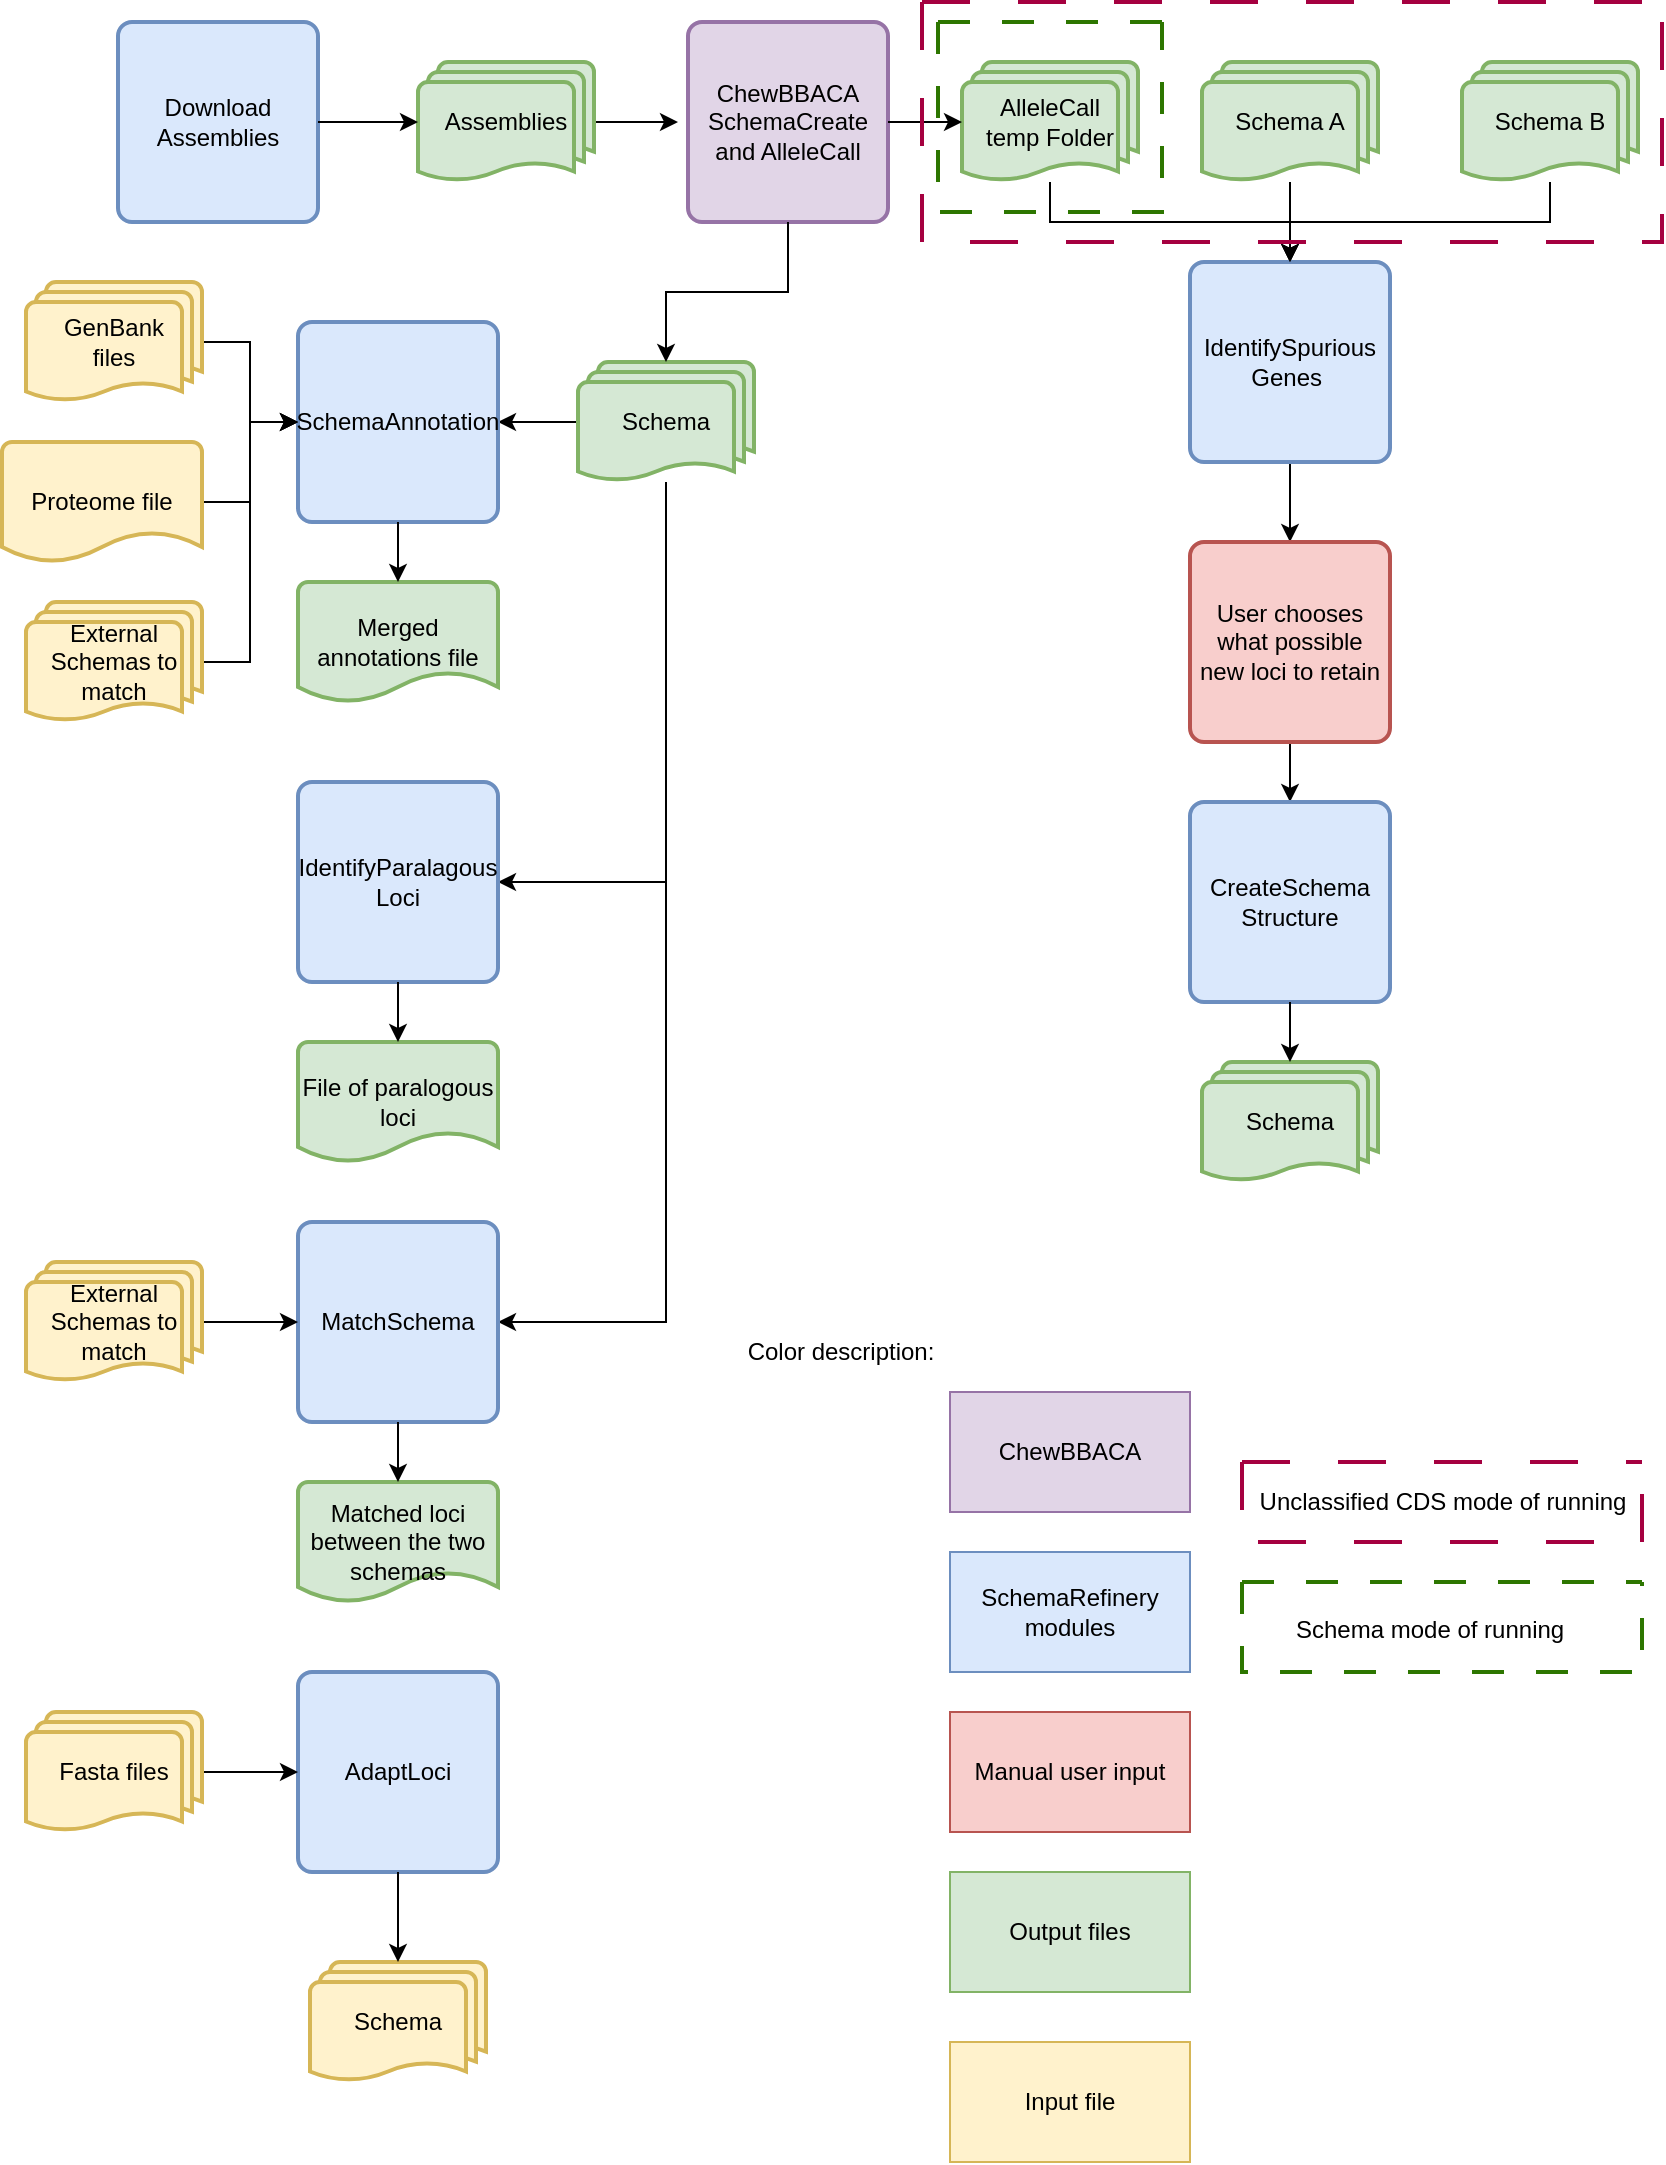 <mxfile version="26.0.5">
  <diagram name="Page-1" id="wvrJlw7LrmA51bzFc2xR">
    <mxGraphModel dx="1444" dy="1936" grid="1" gridSize="10" guides="1" tooltips="1" connect="1" arrows="1" fold="1" page="1" pageScale="1" pageWidth="850" pageHeight="1100" math="0" shadow="0">
      <root>
        <mxCell id="0" />
        <mxCell id="1" parent="0" />
        <mxCell id="8OkJzlZ0-ArHExa1Jrqa-1" value="Download&lt;div&gt;Assemblies&lt;/div&gt;" style="rounded=1;whiteSpace=wrap;html=1;absoluteArcSize=1;arcSize=14;strokeWidth=2;fillColor=#dae8fc;strokeColor=#6c8ebf;" parent="1" vertex="1">
          <mxGeometry x="78" y="10" width="100" height="100" as="geometry" />
        </mxCell>
        <mxCell id="8OkJzlZ0-ArHExa1Jrqa-5" style="edgeStyle=orthogonalEdgeStyle;rounded=0;orthogonalLoop=1;jettySize=auto;html=1;" parent="1" source="8OkJzlZ0-ArHExa1Jrqa-2" edge="1">
          <mxGeometry relative="1" as="geometry">
            <mxPoint x="358" y="60" as="targetPoint" />
          </mxGeometry>
        </mxCell>
        <mxCell id="8OkJzlZ0-ArHExa1Jrqa-2" value="Assemblies" style="strokeWidth=2;html=1;shape=mxgraph.flowchart.multi-document;whiteSpace=wrap;fillColor=#d5e8d4;strokeColor=#82b366;" parent="1" vertex="1">
          <mxGeometry x="228" y="30" width="88" height="60" as="geometry" />
        </mxCell>
        <mxCell id="8OkJzlZ0-ArHExa1Jrqa-3" style="edgeStyle=orthogonalEdgeStyle;rounded=0;orthogonalLoop=1;jettySize=auto;html=1;entryX=0;entryY=0.5;entryDx=0;entryDy=0;entryPerimeter=0;" parent="1" source="8OkJzlZ0-ArHExa1Jrqa-1" target="8OkJzlZ0-ArHExa1Jrqa-2" edge="1">
          <mxGeometry relative="1" as="geometry" />
        </mxCell>
        <mxCell id="8OkJzlZ0-ArHExa1Jrqa-4" value="ChewBBACA SchemaCreate&lt;div&gt;and AlleleCall&lt;/div&gt;" style="rounded=1;whiteSpace=wrap;html=1;absoluteArcSize=1;arcSize=14;strokeWidth=2;fillColor=#e1d5e7;strokeColor=#9673a6;" parent="1" vertex="1">
          <mxGeometry x="363" y="10" width="100" height="100" as="geometry" />
        </mxCell>
        <mxCell id="8OkJzlZ0-ArHExa1Jrqa-13" style="edgeStyle=orthogonalEdgeStyle;rounded=0;orthogonalLoop=1;jettySize=auto;html=1;entryX=1;entryY=0.5;entryDx=0;entryDy=0;" parent="1" source="8OkJzlZ0-ArHExa1Jrqa-6" target="8OkJzlZ0-ArHExa1Jrqa-12" edge="1">
          <mxGeometry relative="1" as="geometry" />
        </mxCell>
        <mxCell id="8OkJzlZ0-ArHExa1Jrqa-23" style="edgeStyle=orthogonalEdgeStyle;rounded=0;orthogonalLoop=1;jettySize=auto;html=1;entryX=1;entryY=0.5;entryDx=0;entryDy=0;" parent="1" source="8OkJzlZ0-ArHExa1Jrqa-6" target="8OkJzlZ0-ArHExa1Jrqa-22" edge="1">
          <mxGeometry relative="1" as="geometry">
            <Array as="points">
              <mxPoint x="352" y="440" />
            </Array>
          </mxGeometry>
        </mxCell>
        <mxCell id="8OkJzlZ0-ArHExa1Jrqa-27" style="edgeStyle=orthogonalEdgeStyle;rounded=0;orthogonalLoop=1;jettySize=auto;html=1;entryX=1;entryY=0.5;entryDx=0;entryDy=0;" parent="1" source="8OkJzlZ0-ArHExa1Jrqa-6" target="8OkJzlZ0-ArHExa1Jrqa-26" edge="1">
          <mxGeometry relative="1" as="geometry">
            <Array as="points">
              <mxPoint x="352" y="660" />
            </Array>
          </mxGeometry>
        </mxCell>
        <mxCell id="8OkJzlZ0-ArHExa1Jrqa-6" value="Schema" style="strokeWidth=2;html=1;shape=mxgraph.flowchart.multi-document;whiteSpace=wrap;fillColor=#d5e8d4;strokeColor=#82b366;" parent="1" vertex="1">
          <mxGeometry x="308" y="180" width="88" height="60" as="geometry" />
        </mxCell>
        <mxCell id="8OkJzlZ0-ArHExa1Jrqa-36" style="edgeStyle=orthogonalEdgeStyle;rounded=0;orthogonalLoop=1;jettySize=auto;html=1;entryX=0.5;entryY=0;entryDx=0;entryDy=0;" parent="1" source="8OkJzlZ0-ArHExa1Jrqa-8" target="8OkJzlZ0-ArHExa1Jrqa-35" edge="1">
          <mxGeometry relative="1" as="geometry">
            <Array as="points">
              <mxPoint x="544" y="110" />
              <mxPoint x="664" y="110" />
            </Array>
          </mxGeometry>
        </mxCell>
        <mxCell id="8OkJzlZ0-ArHExa1Jrqa-8" value="AlleleCall&lt;div&gt;temp Folder&lt;/div&gt;" style="strokeWidth=2;html=1;shape=mxgraph.flowchart.multi-document;whiteSpace=wrap;fillColor=#d5e8d4;strokeColor=#82b366;" parent="1" vertex="1">
          <mxGeometry x="500" y="30" width="88" height="60" as="geometry" />
        </mxCell>
        <mxCell id="8OkJzlZ0-ArHExa1Jrqa-10" style="edgeStyle=orthogonalEdgeStyle;rounded=0;orthogonalLoop=1;jettySize=auto;html=1;entryX=0.5;entryY=0;entryDx=0;entryDy=0;entryPerimeter=0;" parent="1" source="8OkJzlZ0-ArHExa1Jrqa-4" target="8OkJzlZ0-ArHExa1Jrqa-6" edge="1">
          <mxGeometry relative="1" as="geometry" />
        </mxCell>
        <mxCell id="8OkJzlZ0-ArHExa1Jrqa-12" value="SchemaAnnotation" style="rounded=1;whiteSpace=wrap;html=1;absoluteArcSize=1;arcSize=14;strokeWidth=2;fillColor=#dae8fc;strokeColor=#6c8ebf;" parent="1" vertex="1">
          <mxGeometry x="168" y="160" width="100" height="100" as="geometry" />
        </mxCell>
        <mxCell id="8OkJzlZ0-ArHExa1Jrqa-17" style="edgeStyle=orthogonalEdgeStyle;rounded=0;orthogonalLoop=1;jettySize=auto;html=1;entryX=0;entryY=0.5;entryDx=0;entryDy=0;" parent="1" source="8OkJzlZ0-ArHExa1Jrqa-14" target="8OkJzlZ0-ArHExa1Jrqa-12" edge="1">
          <mxGeometry relative="1" as="geometry" />
        </mxCell>
        <mxCell id="8OkJzlZ0-ArHExa1Jrqa-14" value="GenBank&lt;div&gt;files&lt;/div&gt;" style="strokeWidth=2;html=1;shape=mxgraph.flowchart.multi-document;whiteSpace=wrap;fillColor=#fff2cc;strokeColor=#d6b656;" parent="1" vertex="1">
          <mxGeometry x="32" y="140" width="88" height="60" as="geometry" />
        </mxCell>
        <mxCell id="8OkJzlZ0-ArHExa1Jrqa-16" style="edgeStyle=orthogonalEdgeStyle;rounded=0;orthogonalLoop=1;jettySize=auto;html=1;entryX=0;entryY=0.5;entryDx=0;entryDy=0;" parent="1" source="8OkJzlZ0-ArHExa1Jrqa-15" target="8OkJzlZ0-ArHExa1Jrqa-12" edge="1">
          <mxGeometry relative="1" as="geometry" />
        </mxCell>
        <mxCell id="8OkJzlZ0-ArHExa1Jrqa-15" value="Proteome file" style="strokeWidth=2;html=1;shape=mxgraph.flowchart.document2;whiteSpace=wrap;size=0.25;fillColor=#fff2cc;strokeColor=#d6b656;" parent="1" vertex="1">
          <mxGeometry x="20" y="220" width="100" height="60" as="geometry" />
        </mxCell>
        <mxCell id="8OkJzlZ0-ArHExa1Jrqa-19" style="edgeStyle=orthogonalEdgeStyle;rounded=0;orthogonalLoop=1;jettySize=auto;html=1;entryX=0;entryY=0.5;entryDx=0;entryDy=0;" parent="1" source="8OkJzlZ0-ArHExa1Jrqa-18" target="8OkJzlZ0-ArHExa1Jrqa-12" edge="1">
          <mxGeometry relative="1" as="geometry" />
        </mxCell>
        <mxCell id="8OkJzlZ0-ArHExa1Jrqa-18" value="External Schemas to match" style="strokeWidth=2;html=1;shape=mxgraph.flowchart.multi-document;whiteSpace=wrap;fillColor=#fff2cc;strokeColor=#d6b656;" parent="1" vertex="1">
          <mxGeometry x="32" y="300" width="88" height="60" as="geometry" />
        </mxCell>
        <mxCell id="8OkJzlZ0-ArHExa1Jrqa-20" value="Merged annotations file" style="strokeWidth=2;html=1;shape=mxgraph.flowchart.document2;whiteSpace=wrap;size=0.25;fillColor=#d5e8d4;strokeColor=#82b366;" parent="1" vertex="1">
          <mxGeometry x="168" y="290" width="100" height="60" as="geometry" />
        </mxCell>
        <mxCell id="8OkJzlZ0-ArHExa1Jrqa-21" style="edgeStyle=orthogonalEdgeStyle;rounded=0;orthogonalLoop=1;jettySize=auto;html=1;entryX=0.5;entryY=0;entryDx=0;entryDy=0;entryPerimeter=0;" parent="1" source="8OkJzlZ0-ArHExa1Jrqa-12" target="8OkJzlZ0-ArHExa1Jrqa-20" edge="1">
          <mxGeometry relative="1" as="geometry" />
        </mxCell>
        <mxCell id="8OkJzlZ0-ArHExa1Jrqa-22" value="IdentifyParalagous&lt;div&gt;Loci&lt;/div&gt;" style="rounded=1;whiteSpace=wrap;html=1;absoluteArcSize=1;arcSize=14;strokeWidth=2;fillColor=#dae8fc;strokeColor=#6c8ebf;" parent="1" vertex="1">
          <mxGeometry x="168" y="390" width="100" height="100" as="geometry" />
        </mxCell>
        <mxCell id="8OkJzlZ0-ArHExa1Jrqa-24" value="File of paralogous loci" style="strokeWidth=2;html=1;shape=mxgraph.flowchart.document2;whiteSpace=wrap;size=0.25;fillColor=#d5e8d4;strokeColor=#82b366;" parent="1" vertex="1">
          <mxGeometry x="168" y="520" width="100" height="60" as="geometry" />
        </mxCell>
        <mxCell id="8OkJzlZ0-ArHExa1Jrqa-25" style="edgeStyle=orthogonalEdgeStyle;rounded=0;orthogonalLoop=1;jettySize=auto;html=1;entryX=0.5;entryY=0;entryDx=0;entryDy=0;entryPerimeter=0;" parent="1" source="8OkJzlZ0-ArHExa1Jrqa-22" target="8OkJzlZ0-ArHExa1Jrqa-24" edge="1">
          <mxGeometry relative="1" as="geometry" />
        </mxCell>
        <mxCell id="8OkJzlZ0-ArHExa1Jrqa-26" value="MatchSchema" style="rounded=1;whiteSpace=wrap;html=1;absoluteArcSize=1;arcSize=14;strokeWidth=2;fillColor=#dae8fc;strokeColor=#6c8ebf;" parent="1" vertex="1">
          <mxGeometry x="168" y="610" width="100" height="100" as="geometry" />
        </mxCell>
        <mxCell id="8OkJzlZ0-ArHExa1Jrqa-29" style="edgeStyle=orthogonalEdgeStyle;rounded=0;orthogonalLoop=1;jettySize=auto;html=1;entryX=0;entryY=0.5;entryDx=0;entryDy=0;" parent="1" source="8OkJzlZ0-ArHExa1Jrqa-28" target="8OkJzlZ0-ArHExa1Jrqa-26" edge="1">
          <mxGeometry relative="1" as="geometry" />
        </mxCell>
        <mxCell id="8OkJzlZ0-ArHExa1Jrqa-28" value="External Schemas to match" style="strokeWidth=2;html=1;shape=mxgraph.flowchart.multi-document;whiteSpace=wrap;fillColor=#fff2cc;strokeColor=#d6b656;" parent="1" vertex="1">
          <mxGeometry x="32" y="630" width="88" height="60" as="geometry" />
        </mxCell>
        <mxCell id="8OkJzlZ0-ArHExa1Jrqa-30" value="Matched loci between the two schemas" style="strokeWidth=2;html=1;shape=mxgraph.flowchart.document2;whiteSpace=wrap;size=0.25;fillColor=#d5e8d4;strokeColor=#82b366;" parent="1" vertex="1">
          <mxGeometry x="168" y="740" width="100" height="60" as="geometry" />
        </mxCell>
        <mxCell id="8OkJzlZ0-ArHExa1Jrqa-31" style="edgeStyle=orthogonalEdgeStyle;rounded=0;orthogonalLoop=1;jettySize=auto;html=1;entryX=0.5;entryY=0;entryDx=0;entryDy=0;entryPerimeter=0;" parent="1" source="8OkJzlZ0-ArHExa1Jrqa-26" target="8OkJzlZ0-ArHExa1Jrqa-30" edge="1">
          <mxGeometry relative="1" as="geometry" />
        </mxCell>
        <mxCell id="GO195v3brgO66-ffzUd_-2" style="edgeStyle=orthogonalEdgeStyle;rounded=0;orthogonalLoop=1;jettySize=auto;html=1;entryX=0.5;entryY=0;entryDx=0;entryDy=0;" edge="1" parent="1" source="8OkJzlZ0-ArHExa1Jrqa-35" target="8OkJzlZ0-ArHExa1Jrqa-40">
          <mxGeometry relative="1" as="geometry" />
        </mxCell>
        <mxCell id="8OkJzlZ0-ArHExa1Jrqa-35" value="IdentifySpurious&lt;div&gt;Genes&amp;nbsp;&lt;/div&gt;" style="rounded=1;whiteSpace=wrap;html=1;absoluteArcSize=1;arcSize=14;strokeWidth=2;fillColor=#dae8fc;strokeColor=#6c8ebf;" parent="1" vertex="1">
          <mxGeometry x="614" y="130" width="100" height="100" as="geometry" />
        </mxCell>
        <mxCell id="GO195v3brgO66-ffzUd_-3" style="edgeStyle=orthogonalEdgeStyle;rounded=0;orthogonalLoop=1;jettySize=auto;html=1;" edge="1" parent="1" source="8OkJzlZ0-ArHExa1Jrqa-40" target="8OkJzlZ0-ArHExa1Jrqa-42">
          <mxGeometry relative="1" as="geometry" />
        </mxCell>
        <mxCell id="8OkJzlZ0-ArHExa1Jrqa-40" value="User chooses what possible new loci to retain" style="rounded=1;whiteSpace=wrap;html=1;absoluteArcSize=1;arcSize=14;strokeWidth=2;fillColor=#f8cecc;strokeColor=#b85450;" parent="1" vertex="1">
          <mxGeometry x="614" y="270" width="100" height="100" as="geometry" />
        </mxCell>
        <mxCell id="8OkJzlZ0-ArHExa1Jrqa-42" value="CreateSchema&lt;div&gt;Structure&lt;/div&gt;" style="rounded=1;whiteSpace=wrap;html=1;absoluteArcSize=1;arcSize=14;strokeWidth=2;fillColor=#dae8fc;strokeColor=#6c8ebf;" parent="1" vertex="1">
          <mxGeometry x="614" y="400" width="100" height="100" as="geometry" />
        </mxCell>
        <mxCell id="8OkJzlZ0-ArHExa1Jrqa-44" value="&lt;div&gt;Schema&lt;/div&gt;" style="strokeWidth=2;html=1;shape=mxgraph.flowchart.multi-document;whiteSpace=wrap;fillColor=#d5e8d4;strokeColor=#82b366;" parent="1" vertex="1">
          <mxGeometry x="620" y="530" width="88" height="60" as="geometry" />
        </mxCell>
        <mxCell id="8OkJzlZ0-ArHExa1Jrqa-59" value="SchemaRefinery modules" style="rounded=0;whiteSpace=wrap;html=1;fillColor=#dae8fc;strokeColor=#6c8ebf;" parent="1" vertex="1">
          <mxGeometry x="494" y="775" width="120" height="60" as="geometry" />
        </mxCell>
        <mxCell id="8OkJzlZ0-ArHExa1Jrqa-60" value="Manual user input" style="rounded=0;whiteSpace=wrap;html=1;fillColor=#f8cecc;strokeColor=#b85450;" parent="1" vertex="1">
          <mxGeometry x="494" y="855" width="120" height="60" as="geometry" />
        </mxCell>
        <mxCell id="8OkJzlZ0-ArHExa1Jrqa-61" value="ChewBBACA" style="rounded=0;whiteSpace=wrap;html=1;fillColor=#e1d5e7;strokeColor=#9673a6;" parent="1" vertex="1">
          <mxGeometry x="494" y="695" width="120" height="60" as="geometry" />
        </mxCell>
        <mxCell id="8OkJzlZ0-ArHExa1Jrqa-62" value="Output files" style="rounded=0;whiteSpace=wrap;html=1;fillColor=#d5e8d4;strokeColor=#82b366;" parent="1" vertex="1">
          <mxGeometry x="494" y="935" width="120" height="60" as="geometry" />
        </mxCell>
        <mxCell id="8OkJzlZ0-ArHExa1Jrqa-63" value="Color description:" style="text;html=1;align=center;verticalAlign=middle;resizable=0;points=[];autosize=1;strokeColor=none;fillColor=none;" parent="1" vertex="1">
          <mxGeometry x="384" y="660" width="110" height="30" as="geometry" />
        </mxCell>
        <mxCell id="8OkJzlZ0-ArHExa1Jrqa-64" value="Input file" style="rounded=0;whiteSpace=wrap;html=1;fillColor=#fff2cc;strokeColor=#d6b656;" parent="1" vertex="1">
          <mxGeometry x="494" y="1020" width="120" height="60" as="geometry" />
        </mxCell>
        <mxCell id="kS7Rdw5KaEIiwjgRS0G--1" value="AdaptLoci" style="rounded=1;whiteSpace=wrap;html=1;absoluteArcSize=1;arcSize=14;strokeWidth=2;fillColor=#dae8fc;strokeColor=#6c8ebf;" parent="1" vertex="1">
          <mxGeometry x="168" y="835" width="100" height="100" as="geometry" />
        </mxCell>
        <mxCell id="kS7Rdw5KaEIiwjgRS0G--3" style="edgeStyle=orthogonalEdgeStyle;rounded=0;orthogonalLoop=1;jettySize=auto;html=1;entryX=0;entryY=0.5;entryDx=0;entryDy=0;" parent="1" source="kS7Rdw5KaEIiwjgRS0G--2" target="kS7Rdw5KaEIiwjgRS0G--1" edge="1">
          <mxGeometry relative="1" as="geometry" />
        </mxCell>
        <mxCell id="kS7Rdw5KaEIiwjgRS0G--2" value="Fasta files" style="strokeWidth=2;html=1;shape=mxgraph.flowchart.multi-document;whiteSpace=wrap;fillColor=#fff2cc;strokeColor=#d6b656;" parent="1" vertex="1">
          <mxGeometry x="32" y="855" width="88" height="60" as="geometry" />
        </mxCell>
        <mxCell id="kS7Rdw5KaEIiwjgRS0G--4" value="Schema" style="strokeWidth=2;html=1;shape=mxgraph.flowchart.multi-document;whiteSpace=wrap;fillColor=#fff2cc;strokeColor=#d6b656;" parent="1" vertex="1">
          <mxGeometry x="174" y="980" width="88" height="60" as="geometry" />
        </mxCell>
        <mxCell id="kS7Rdw5KaEIiwjgRS0G--5" style="edgeStyle=orthogonalEdgeStyle;rounded=0;orthogonalLoop=1;jettySize=auto;html=1;entryX=0.5;entryY=0;entryDx=0;entryDy=0;entryPerimeter=0;" parent="1" source="kS7Rdw5KaEIiwjgRS0G--1" target="kS7Rdw5KaEIiwjgRS0G--4" edge="1">
          <mxGeometry relative="1" as="geometry" />
        </mxCell>
        <mxCell id="GO195v3brgO66-ffzUd_-1" style="edgeStyle=orthogonalEdgeStyle;rounded=0;orthogonalLoop=1;jettySize=auto;html=1;entryX=0;entryY=0.5;entryDx=0;entryDy=0;entryPerimeter=0;" edge="1" parent="1" source="8OkJzlZ0-ArHExa1Jrqa-4" target="8OkJzlZ0-ArHExa1Jrqa-8">
          <mxGeometry relative="1" as="geometry" />
        </mxCell>
        <mxCell id="GO195v3brgO66-ffzUd_-4" style="edgeStyle=orthogonalEdgeStyle;rounded=0;orthogonalLoop=1;jettySize=auto;html=1;entryX=0.5;entryY=0;entryDx=0;entryDy=0;entryPerimeter=0;" edge="1" parent="1" source="8OkJzlZ0-ArHExa1Jrqa-42" target="8OkJzlZ0-ArHExa1Jrqa-44">
          <mxGeometry relative="1" as="geometry" />
        </mxCell>
        <mxCell id="GO195v3brgO66-ffzUd_-19" style="edgeStyle=orthogonalEdgeStyle;rounded=0;orthogonalLoop=1;jettySize=auto;html=1;entryX=0.5;entryY=0;entryDx=0;entryDy=0;" edge="1" parent="1" source="GO195v3brgO66-ffzUd_-5" target="8OkJzlZ0-ArHExa1Jrqa-35">
          <mxGeometry relative="1" as="geometry" />
        </mxCell>
        <mxCell id="GO195v3brgO66-ffzUd_-5" value="&lt;div&gt;Schema A&lt;/div&gt;" style="strokeWidth=2;html=1;shape=mxgraph.flowchart.multi-document;whiteSpace=wrap;fillColor=#d5e8d4;strokeColor=#82b366;" vertex="1" parent="1">
          <mxGeometry x="620" y="30" width="88" height="60" as="geometry" />
        </mxCell>
        <mxCell id="GO195v3brgO66-ffzUd_-20" style="edgeStyle=orthogonalEdgeStyle;rounded=0;orthogonalLoop=1;jettySize=auto;html=1;entryX=0.5;entryY=0;entryDx=0;entryDy=0;" edge="1" parent="1" source="GO195v3brgO66-ffzUd_-6" target="8OkJzlZ0-ArHExa1Jrqa-35">
          <mxGeometry relative="1" as="geometry">
            <Array as="points">
              <mxPoint x="794" y="110" />
              <mxPoint x="664" y="110" />
            </Array>
          </mxGeometry>
        </mxCell>
        <mxCell id="GO195v3brgO66-ffzUd_-6" value="&lt;div&gt;Schema B&lt;/div&gt;" style="strokeWidth=2;html=1;shape=mxgraph.flowchart.multi-document;whiteSpace=wrap;fillColor=#d5e8d4;strokeColor=#82b366;" vertex="1" parent="1">
          <mxGeometry x="750" y="30" width="88" height="60" as="geometry" />
        </mxCell>
        <mxCell id="GO195v3brgO66-ffzUd_-16" value="" style="swimlane;startSize=0;rounded=0;dashed=1;dashPattern=8 8;fillColor=#60a917;fontColor=#ffffff;strokeColor=#2D7600;strokeWidth=2;" vertex="1" parent="1">
          <mxGeometry x="488" y="10" width="112" height="95" as="geometry" />
        </mxCell>
        <mxCell id="GO195v3brgO66-ffzUd_-21" value="" style="swimlane;startSize=0;dashed=1;dashPattern=12 12;fillColor=#d80073;fontColor=#ffffff;strokeColor=#A50040;strokeWidth=2;" vertex="1" parent="1">
          <mxGeometry x="480" width="370" height="120" as="geometry" />
        </mxCell>
        <mxCell id="GO195v3brgO66-ffzUd_-27" value="" style="swimlane;startSize=0;dashed=1;dashPattern=12 12;fillColor=#d80073;fontColor=#ffffff;strokeColor=#A50040;strokeWidth=2;" vertex="1" parent="1">
          <mxGeometry x="640" y="730" width="200" height="40" as="geometry" />
        </mxCell>
        <mxCell id="GO195v3brgO66-ffzUd_-28" value="Unclassified CDS mode of running" style="text;html=1;align=center;verticalAlign=middle;resizable=0;points=[];autosize=1;strokeColor=none;fillColor=none;" vertex="1" parent="GO195v3brgO66-ffzUd_-27">
          <mxGeometry x="-5" y="5" width="210" height="30" as="geometry" />
        </mxCell>
        <mxCell id="GO195v3brgO66-ffzUd_-32" value="" style="swimlane;startSize=0;rounded=0;dashed=1;dashPattern=8 8;fillColor=#60a917;fontColor=#ffffff;strokeColor=#2D7600;strokeWidth=2;" vertex="1" parent="1">
          <mxGeometry x="640" y="790" width="200" height="45" as="geometry" />
        </mxCell>
        <mxCell id="GO195v3brgO66-ffzUd_-34" value="Schema mode of running" style="text;whiteSpace=wrap;" vertex="1" parent="GO195v3brgO66-ffzUd_-32">
          <mxGeometry x="25" y="10" width="150" height="40" as="geometry" />
        </mxCell>
      </root>
    </mxGraphModel>
  </diagram>
</mxfile>

